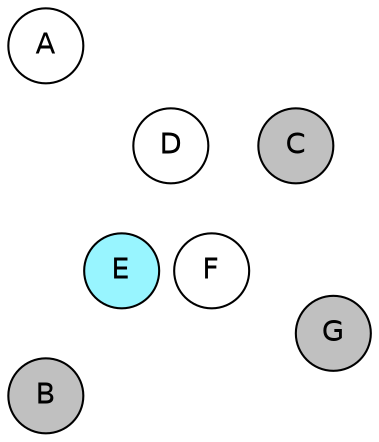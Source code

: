 
graph {

layout = circo;
mindist = .1

node [shape = circle, fontname = Helvetica, margin = 0, style = filled]
edge [style=invis]

subgraph 1 {
	E -- F -- F# -- G -- G# -- A -- A# -- B -- C -- C# -- D -- D# -- E
}

C [fillcolor = gray];
C# [fillcolor = gray];
D [fillcolor = white];
D# [fillcolor = white];
E [fillcolor = cadetblue1];
F [fillcolor = white];
F# [fillcolor = white];
G [fillcolor = gray];
G# [fillcolor = gray];
A [fillcolor = white];
A# [fillcolor = white];
B [fillcolor = gray];
}
